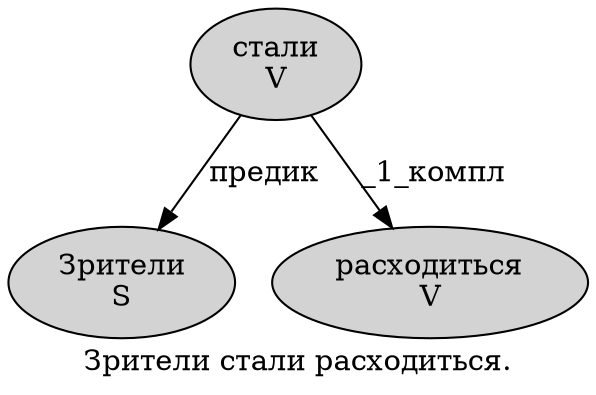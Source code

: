 digraph SENTENCE_481 {
	graph [label="Зрители стали расходиться."]
	node [style=filled]
		0 [label="Зрители
S" color="" fillcolor=lightgray penwidth=1 shape=ellipse]
		1 [label="стали
V" color="" fillcolor=lightgray penwidth=1 shape=ellipse]
		2 [label="расходиться
V" color="" fillcolor=lightgray penwidth=1 shape=ellipse]
			1 -> 0 [label="предик"]
			1 -> 2 [label="_1_компл"]
}